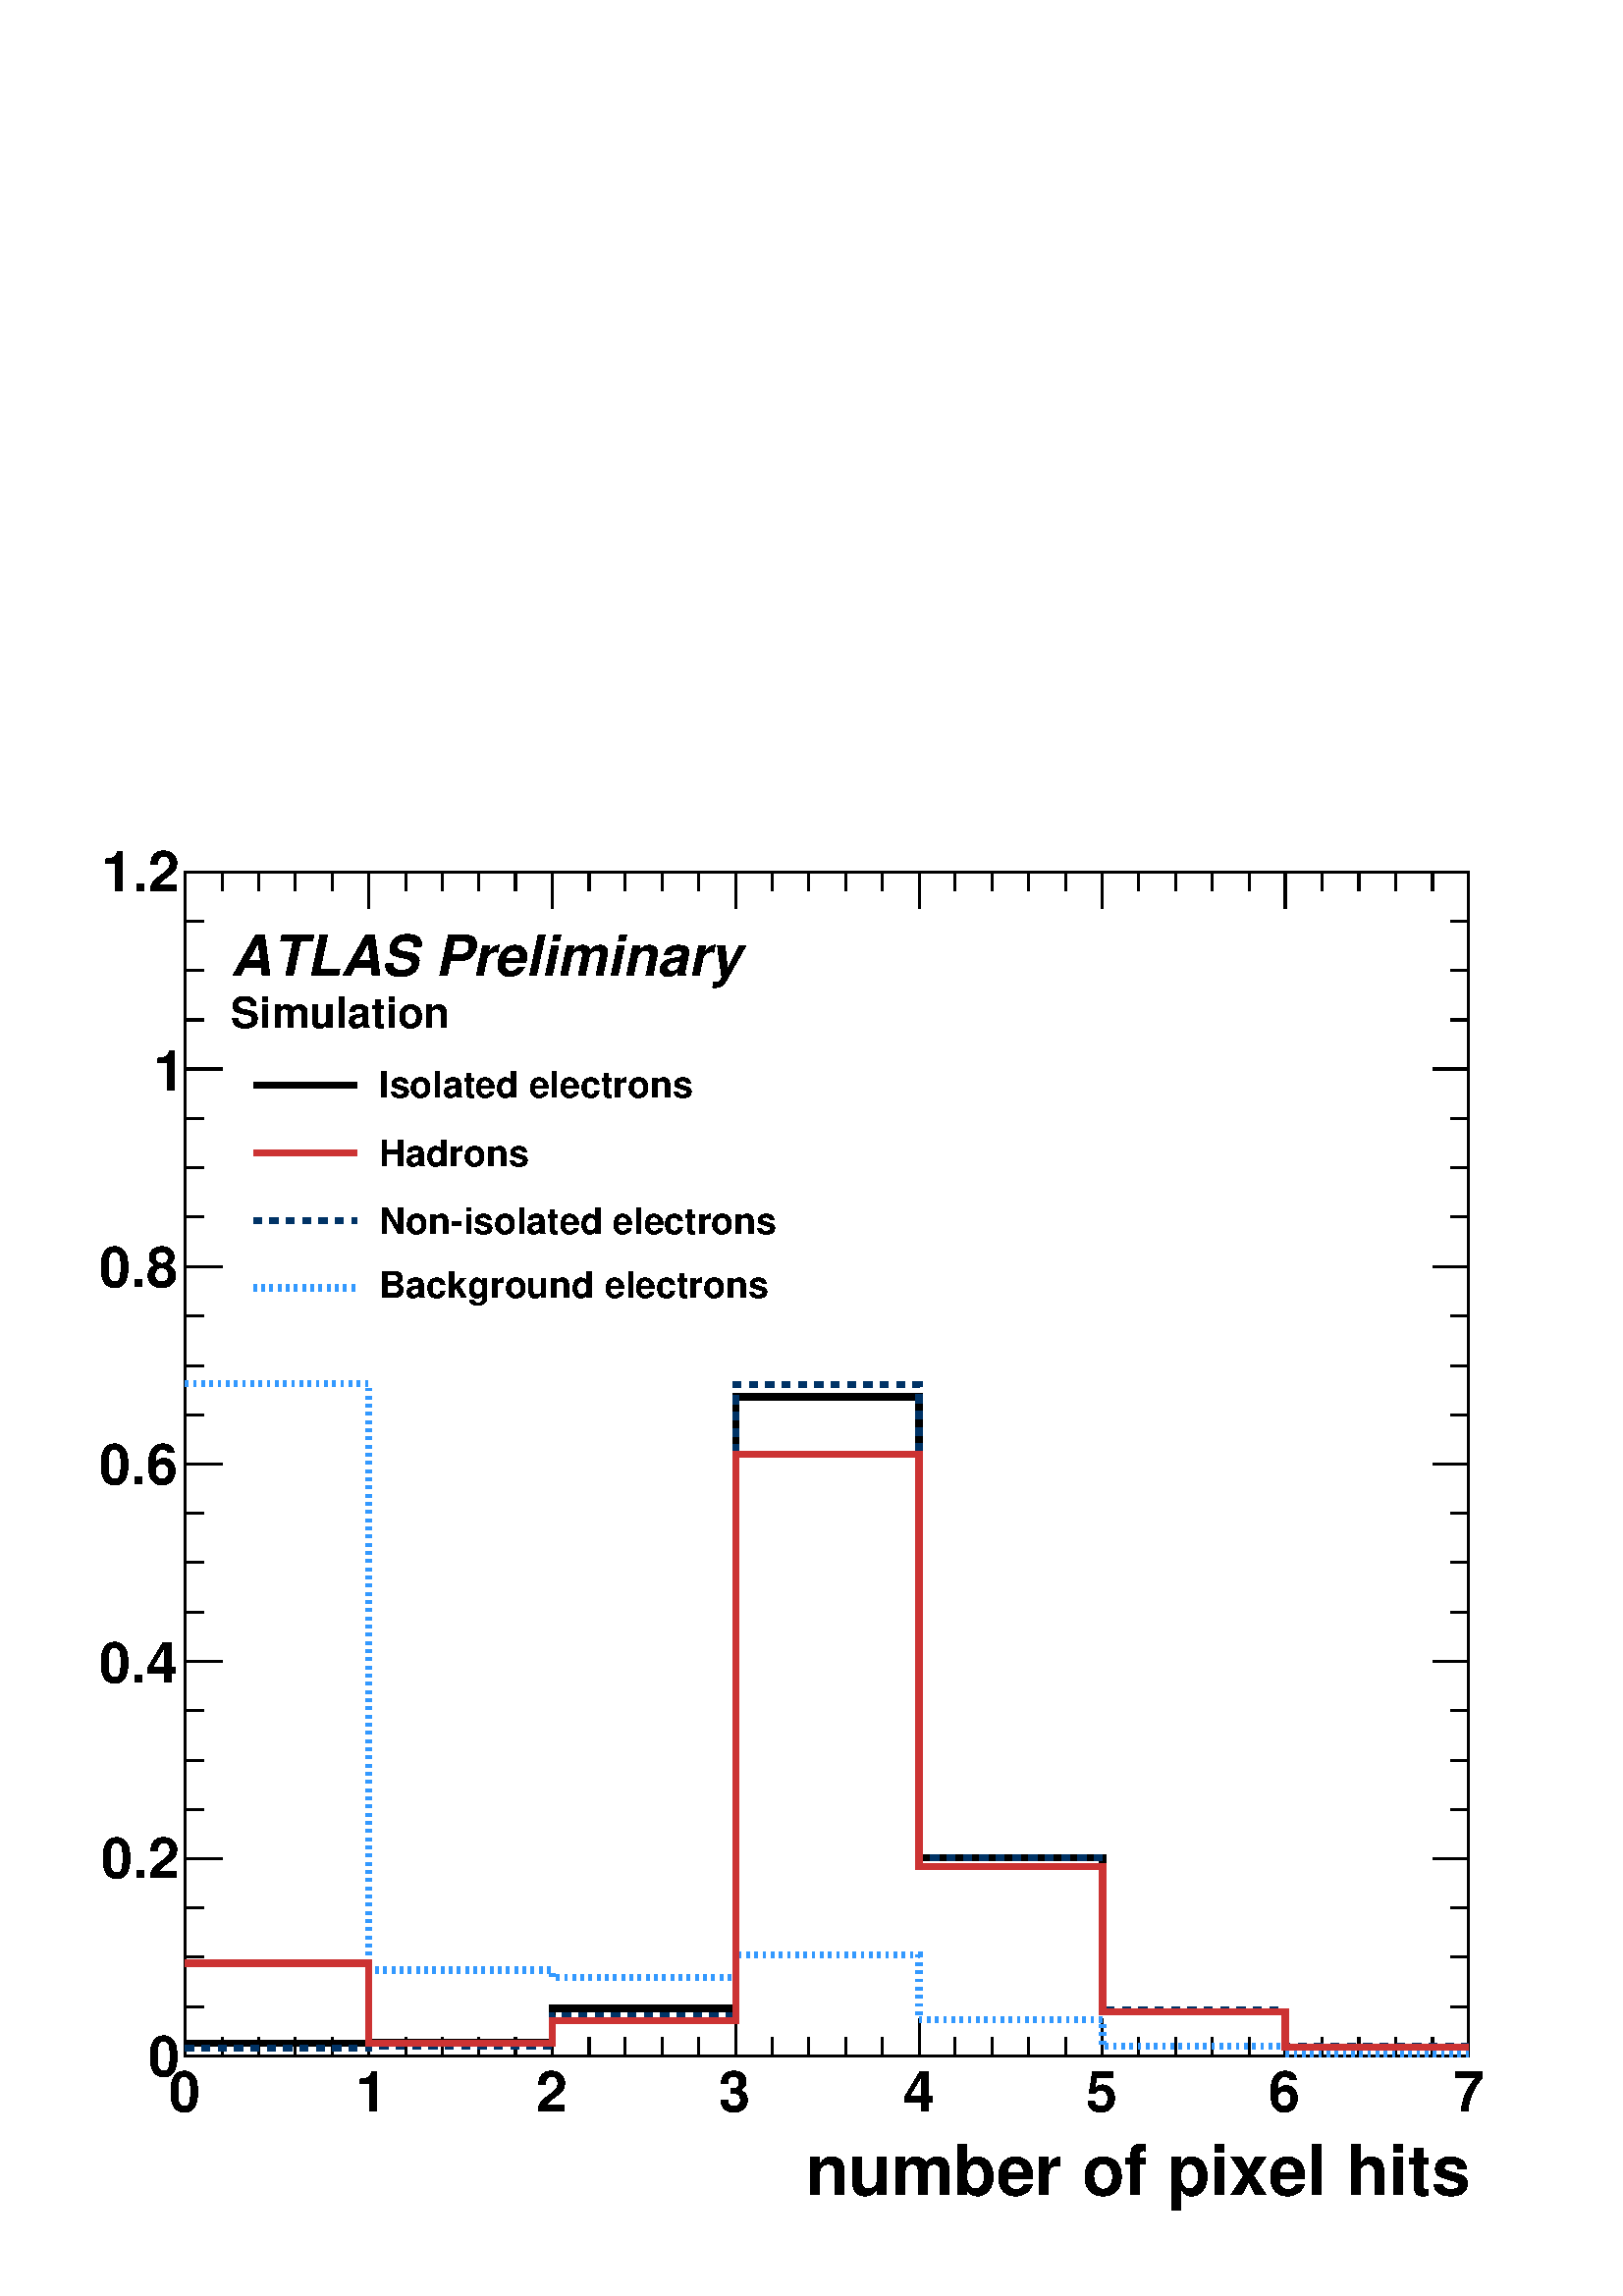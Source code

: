 %!PS-Adobe-2.0 EPSF-2.0
%%BoundingBox:  0 0 567 550
%%EndComments
%%BeginProlog
80 dict begin
/s {stroke} def /l {lineto} def /m {moveto} def /t {translate} def
/sw {stringwidth} def /r {rotate} def /rl {roll}  def /R {repeat} def
/d {rlineto} def /rm {rmoveto} def /gr {grestore} def /f {eofill} def
/c {setrgbcolor} def /black {0 setgray} def /sd {setdash} def
/cl {closepath} def /sf {scalefont setfont} def /lw {setlinewidth} def
/box {m dup 0 exch d exch 0 d 0 exch neg d cl} def
/NC{systemdict begin initclip end}def/C{NC box clip newpath}def
/bl {box s} def /bf {box f} def /Y { 0 exch d} def /X { 0 d} def 
/mp {newpath /y exch def /x exch def} def
/side {[w .77 mul w .23 mul] .385 w mul sd w 0 l currentpoint t -144 r} def
/mr {mp x y w2 0 360 arc} def /m24 {mr s} def /m20 {mr f} def
/mb {mp x y w2 add m w2 neg 0 d 0 w neg d w 0 d 0 w d cl} def
/mt {mp x y w2 add m w2 neg w neg d w 0 d cl} def
/m21 {mb f} def /m25 {mb s} def /m22 {mt f} def /m26{mt s} def
/m23 {mp x y w2 sub m w2 w d w neg 0 d cl f} def
/m27 {mp x y w2 add m w3 neg w2 neg d w3 w2 neg d w3 w2 d cl s} def
/m28 {mp x w2 sub y w2 sub w3 add m w3 0 d  0 w3 neg d w3 0 d 0 w3 d w3 0 d  0 w3 d w3 neg 0 d 0 w3 d w3 neg 0 d
 0 w3 neg d w3 neg 0 d cl s } def
/m29 {mp gsave x w2 sub y w2 add w3 sub m currentpoint t
 4 {side} repeat cl fill gr} def
/m30 {mp gsave x w2 sub y w2 add w3 sub m currentpoint t
 4 {side} repeat cl s gr} def
/m31 {mp x y w2 sub m 0 w d x w2 sub y m w 0 d x w2 sub y w2 add m w w neg d x w2 sub y w2
 sub m w w d s} def
/m2 {mp x y w2 sub m 0 w d x w2 sub y m w 0 d s} def
/m5 {mp x w2 sub y w2 sub m w w d x w2 sub y w2 add m w w neg d s} def
/reEncode {exch findfont dup length dict begin {1 index /FID eq  {pop pop} {def} ifelse } forall /Encoding exch def currentdict end dup /FontName get exch definefont pop } def [/Times-Bold /Times-Italic /Times-BoldItalic /Helvetica
 /Helvetica-Oblique /Helvetica-Bold /Helvetica-BoldOblique /Courier /Courier-Oblique /Courier-Bold /Courier-BoldOblique /Times-Roman /AvantGarde-Book /AvantGarde-BookOblique /AvantGarde-Demi /AvantGarde-DemiOblique /Bookman-Demi
 /Bookman-DemiItalic /Bookman-Light /Bookman-LightItalic /Helvetica-Narrow /Helvetica-Narrow-Bold /Helvetica-Narrow-BoldOblique /Helvetica-Narrow-Oblique /NewCenturySchlbk-Roman /NewCenturySchlbk-Bold
 /NewCenturySchlbk-BoldItalic /NewCenturySchlbk-Italic /Palatino-Bold /Palatino-BoldItalic /Palatino-Italic /Palatino-Roman ] {ISOLatin1Encoding reEncode } forall
/oshow {gsave [] 0 sd true charpath stroke gr} def
/stwn { /fs exch def /fn exch def /text exch def fn findfont fs sf
 text sw pop xs add /xs exch def} def
/stwb { /fs exch def /fn exch def /nbas exch def /textf exch deftextf length /tlen exch def nbas tlen gt {/nbas tlendef} iffn findfont fs sf textf dup length nbas sub nbas getinterval sw
pop neg xs add /xs exch def} def
%%EndProlog
%%BeginSetup
%%EndSetup
newpath  gsave  .25 .25 scale  gsave  0 0 t black[  ] 0 sd 3 lw 1 1 1 c 2268 2199 0 0 bf black 1 1 1 c 1882 1737 272 352 bf black 1882 1737 272 352 bl 9 lw 1 1 1 c black 272 371 m 269 X 1 Y 269 X 50 Y 269 X 897 Y 269 X -676 Y 269 X -226 Y 268 X -52
 Y 269 X s 3 lw 272 352 m 1882 X s
 gsave  2268 2199 0 0 C 1182 148 t 0 r /Helvetica-Bold findfont 102.56 sf 0 0 m (number of pixel hits) show NC gr  272 407 m -55 Y s 326 379 m -27 Y s 380 379 m -27 Y s 433 379 m -27 Y s 487 379 m -27 Y s 541 407 m -55 Y s 595 379 m -27 Y s 649 379
 m -27 Y s 702 379 m -27 Y s 756 379 m -27 Y s 810 407 m -55 Y s 864 379 m -27 Y s 917 379 m -27 Y s 971 379 m -27 Y s 1025 379 m -27 Y s 1079 407 m -55 Y s 1133 379 m -27 Y s 1186 379 m -27 Y s 1240 379 m -27 Y s 1294 379 m -27 Y s 1348 407 m -55 Y
 s 1401 379 m -27 Y s 1455 379 m -27 Y s 1509 379 m -27 Y s 1563 379 m -27 Y s 1617 407 m -55 Y s 1670 379 m -27 Y s 1724 379 m -27 Y s 1778 379 m -27 Y s 1832 379 m -27 Y s 1885 407 m -55 Y s 1939 379 m -27 Y s 1993 379 m -27 Y s 2047 379 m -27 Y s
 2101 379 m -27 Y s 2154 407 m -55 Y s
 gsave  2268 2199 0 0 C 248 271 t 0 r /Helvetica-Bold findfont 82.618 sf 0 0 m (0) show NC gr 
 gsave  2268 2199 0 0 C 521 271 t 0 r /Helvetica-Bold findfont 82.618 sf 0 0 m (1) show NC gr 
 gsave  2268 2199 0 0 C 786 271 t 0 r /Helvetica-Bold findfont 82.618 sf 0 0 m (2) show NC gr 
 gsave  2268 2199 0 0 C 1054 271 t 0 r /Helvetica-Bold findfont 82.618 sf 0 0 m (3) show NC gr 
 gsave  2268 2199 0 0 C 1325 271 t 0 r /Helvetica-Bold findfont 82.618 sf 0 0 m (4) show NC gr 
 gsave  2268 2199 0 0 C 1593 271 t 0 r /Helvetica-Bold findfont 82.618 sf 0 0 m (5) show NC gr 
 gsave  2268 2199 0 0 C 1860 271 t 0 r /Helvetica-Bold findfont 82.618 sf 0 0 m (6) show NC gr 
 gsave  2268 2199 0 0 C 2131 271 t 0 r /Helvetica-Bold findfont 82.618 sf 0 0 m (7) show NC gr  272 2089 m 1882 X s 272 2035 m 54 Y s 326 2062 m 27 Y s 380 2062 m 27 Y s 433 2062 m 27 Y s 487 2062 m 27 Y s 541 2035 m 54 Y s 595 2062 m 27 Y s 649
 2062 m 27 Y s 702 2062 m 27 Y s 756 2062 m 27 Y s 810 2035 m 54 Y s 864 2062 m 27 Y s 917 2062 m 27 Y s 971 2062 m 27 Y s 1025 2062 m 27 Y s 1079 2035 m 54 Y s 1133 2062 m 27 Y s 1186 2062 m 27 Y s 1240 2062 m 27 Y s 1294 2062 m 27 Y s 1348 2035 m
 54 Y s 1401 2062 m 27 Y s 1455 2062 m 27 Y s 1509 2062 m 27 Y s 1563 2062 m 27 Y s 1617 2035 m 54 Y s 1670 2062 m 27 Y s 1724 2062 m 27 Y s 1778 2062 m 27 Y s 1832 2062 m 27 Y s 1885 2035 m 54 Y s 1939 2062 m 27 Y s 1993 2062 m 27 Y s 2047 2062 m
 27 Y s 2101 2062 m 27 Y s 2154 2035 m 54 Y s 272 352 m 1737 Y s 326 352 m -54 X s 299 424 m -27 X s 299 497 m -27 X s 299 569 m -27 X s 326 641 m -54 X s 299 714 m -27 X s 299 786 m -27 X s 299 859 m -27 X s 326 931 m -54 X s 299 1003 m -27 X s 299
 1076 m -27 X s 299 1148 m -27 X s 326 1221 m -54 X s 299 1293 m -27 X s 299 1365 m -27 X s 299 1438 m -27 X s 326 1510 m -54 X s 299 1583 m -27 X s 299 1655 m -27 X s 299 1727 m -27 X s 326 1800 m -54 X s 299 1872 m -27 X s 299 1945 m -27 X s 299
 2017 m -27 X s 326 2089 m -54 X s 326 2089 m -54 X s
 gsave  2268 2199 0 0 C 217 322 t 0 r /Helvetica-Bold findfont 82.618 sf 0 0 m (0) show NC gr 
 gsave  2268 2199 0 0 C 148 613 t 0 r /Helvetica-Bold findfont 82.618 sf 0 0 m (0.2) show NC gr 
 gsave  2268 2199 0 0 C 145 900 t 0 r /Helvetica-Bold findfont 82.618 sf 0 0 m (0.4) show NC gr 
 gsave  2268 2199 0 0 C 145 1191 t 0 r /Helvetica-Bold findfont 82.618 sf 0 0 m (0.6) show NC gr 
 gsave  2268 2199 0 0 C 145 1481 t 0 r /Helvetica-Bold findfont 82.618 sf 0 0 m (0.8) show NC gr 
 gsave  2268 2199 0 0 C 225 1769 t 0 r /Helvetica-Bold findfont 82.618 sf 0 0 m (1) show NC gr 
 gsave  2268 2199 0 0 C 148 2060 t 0 r /Helvetica-Bold findfont 82.618 sf 0 0 m (1.2) show NC gr  2154 352 m 1737 Y s 2101 352 m 53 X s 2127 424 m 27 X s 2127 497 m 27 X s 2127 569 m 27 X s 2101 641 m 53 X s 2127 714 m 27 X s 2127 786 m 27 X s 2127
 859 m 27 X s 2101 931 m 53 X s 2127 1003 m 27 X s 2127 1076 m 27 X s 2127 1148 m 27 X s 2101 1221 m 53 X s 2127 1293 m 27 X s 2127 1365 m 27 X s 2127 1438 m 27 X s 2101 1510 m 53 X s 2127 1583 m 27 X s 2127 1655 m 27 X s 2127 1727 m 27 X s 2101
 1800 m 53 X s 2127 1872 m 27 X s 2127 1945 m 27 X s 2127 2017 m 27 X s 2101 2089 m 53 X s 2101 2089 m 53 X s 0 0.2 0.4 c[ 12 12] 0 sd 9 lw 1 1 1 c black 0 0.2 0.4 c 272 364 m 269 X 3 Y 269 X 44 Y 269 X 926 Y 269 X -694 Y 269 X -223 Y 268 X -54 Y
 269 X s 0.2 0.6 1 c[ 4 8] 0 sd 1 1 1 c black 0.2 0.6 1 c 272 1339 m 269 X -861 Y 269 X -11 Y 269 X 33 Y 269 X -95 Y 269 X -39 Y 268 X -11 Y 269 X s 0.8 0.2 0.2 c[  ] 0 sd 1 1 1 c black 0.8 0.2 0.2 c 272 488 m 269 X -117 Y 269 X 33 Y 269 X 831 Y 269
 X -605 Y 269 X -213 Y 268 X -52 Y 269 X s 1 1 1 c 3 lw 862 395 340 1430 bf black
 gsave  2268 2199 0 0 C 556 1758 t 0 r /Helvetica-Bold findfont 54.129 sf 0 0 m (Isolated electrons) show NC gr  9 lw 372 1776 m 151 X s
 gsave  2268 2199 0 0 C 556 1658 t 0 r /Helvetica-Bold findfont 54.129 sf 0 0 m (Hadrons) show NC gr  0.8 0.2 0.2 c 372 1677 m 151 X s black
 gsave  2268 2199 0 0 C 556 1558 t 0 r /Helvetica-Bold findfont 54.129 sf 0 0 m (Non\255isolated electrons) show NC gr  0 0.2 0.4 c[ 12 12] 0 sd 372 1578 m 151 X s black
 gsave  2268 2199 0 0 C 556 1464 t 0 r /Helvetica-Bold findfont 54.129 sf 0 0 m (Background electrons) show NC gr  0.2 0.6 1 c[ 4 8] 0 sd 372 1479 m 151 X s black
 gsave  2268 2199 0 0 C 339 1937 t 0 r /Helvetica-BoldOblique findfont 82.618 sf 0 0 m (ATLAS Preliminary) show NC gr 
 gsave  2268 2199 0 0 C 339 1860 t 0 r /Helvetica-Bold findfont 62.676 sf 0 0 m (Simulation) show NC gr 
 gr  gr 
showpage
end
%%EOF
